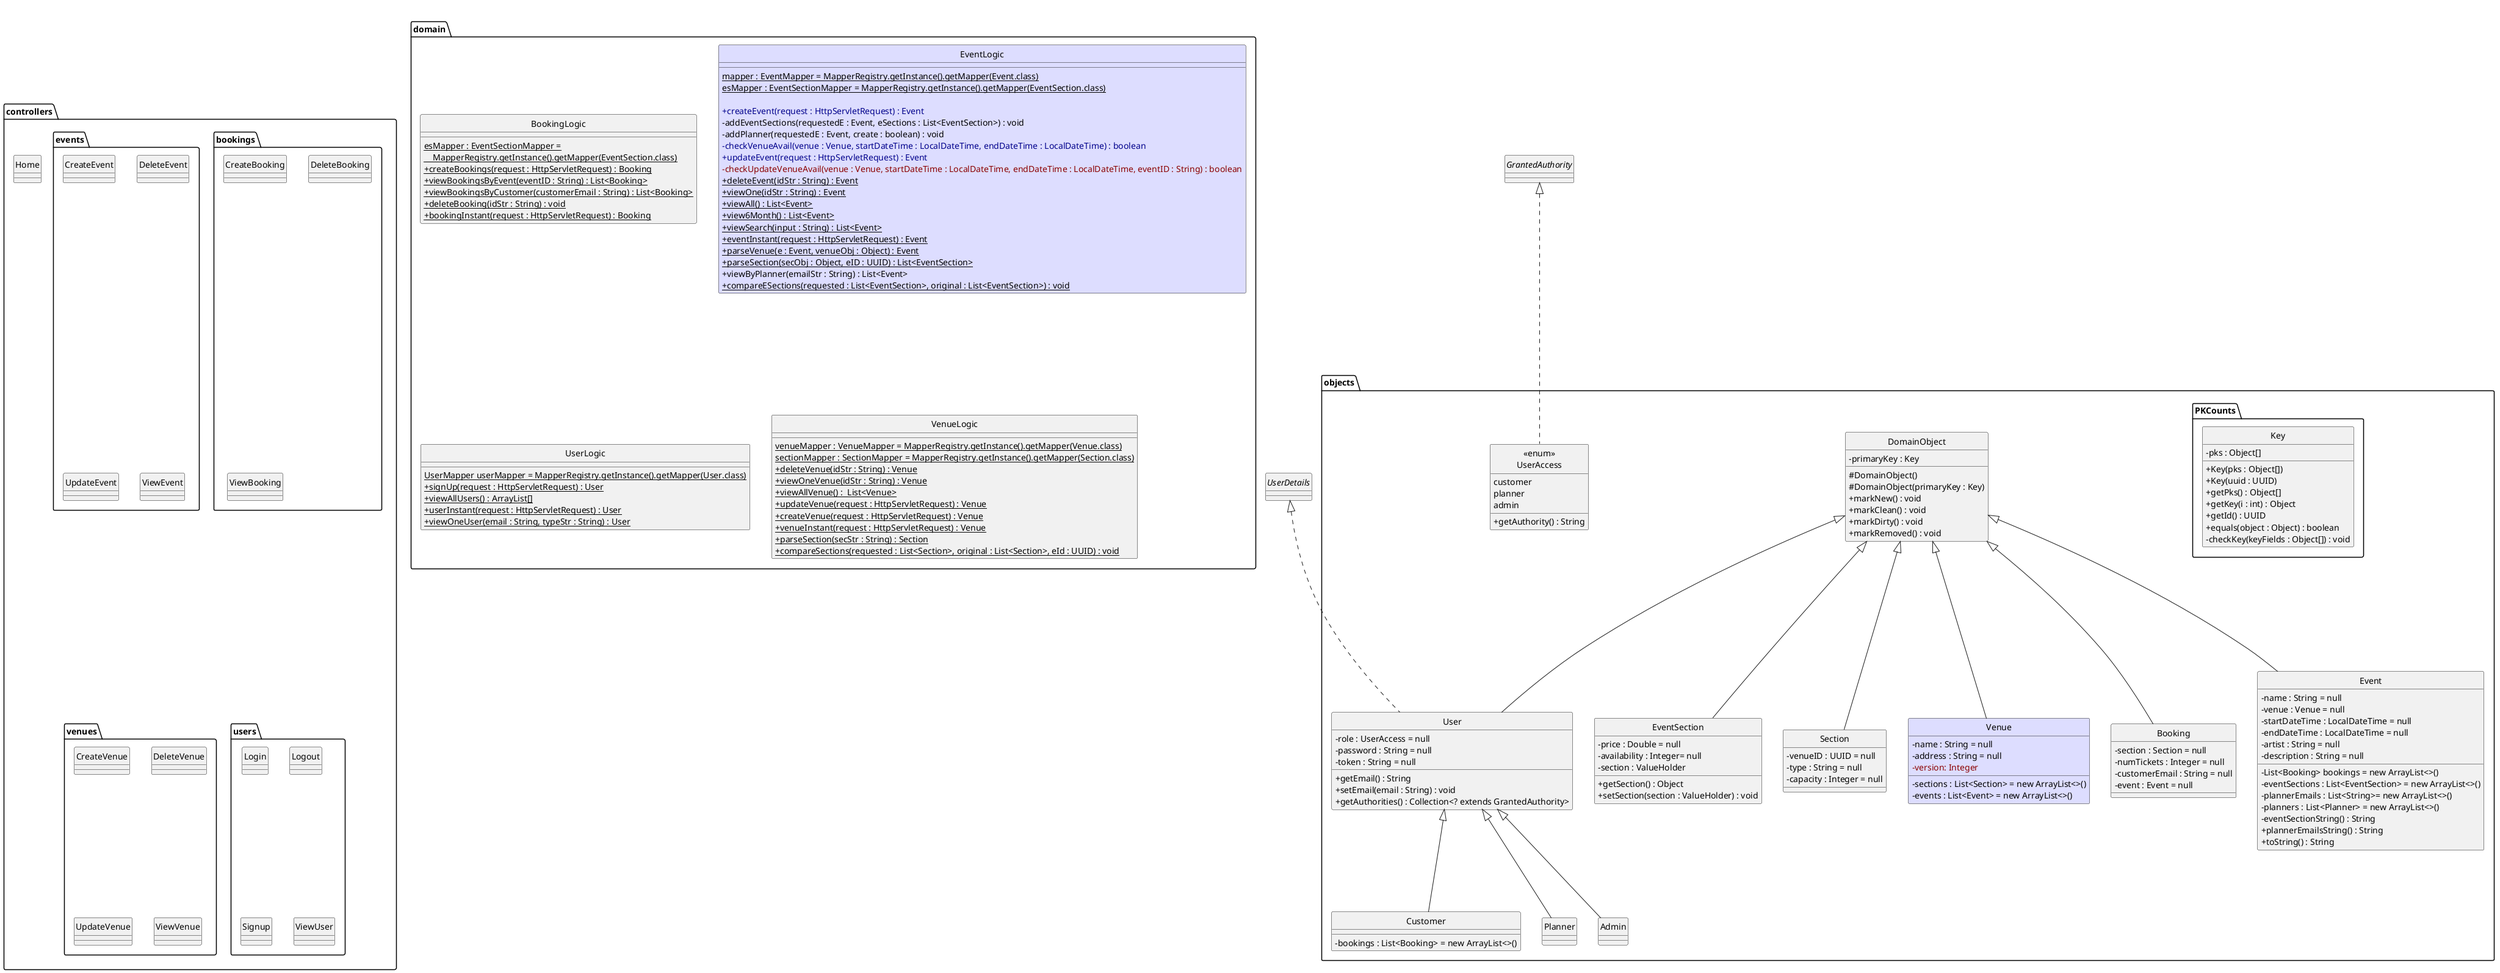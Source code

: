 @startuml
hide circle
skinparam classAttributeIconSize 0

' application
interface application.Command #ffcccc {
  + init(req : HttpServletRequest, rsp : HttpServletResponse) : void
  + process() : void
}
class application.BusinessTransactionCommand #ffcccc implements application.Command {
  + APP_SESSION : String = "appSession"
  + LOCK_REMOVER : String = "removeLock"
  # req : HttpServletRequest
  # rsp : HttpServletResponse
  # startNewBusinessTransaction() : void
  # continueBusinessTransaction() : void
}
class application.ReleaseAllVenueCommand #ffcccc extends application.BusinessTransactionCommand {
}
class application.ReleaseEventCommand #ffcccc extends application.BusinessTransactionCommand {
}
class application.SavedVenueCommand #ffcccc extends application.BusinessTransactionCommand {
}
class application.UpdateVenueCommand #ffcccc extends application.BusinessTransactionCommand {
}
class application.ViewAllVenueCommand #ffcccc extends application.BusinessTransactionCommand {
}
class application.ApplicationSession #ffcccc {
    - id : String
    - user : String = null
    - imap : IdentityHashMap = new IdentityHashMap()
}
class application.AppSessionManager #ffcccc {
    - {static} current : ThreadLocal = new ThreadLocal()
    + {static} getSession() : ApplicationSession
    + {static} setSession(session : ApplicationSession) : void
}

' auth
class auth.JwtTokenUtil {
  - {static} key : Key = Keys.secretKeyFor(SignatureAlgorithm.HS256)
  - {static} EXPIRATION_TIME : long = 3600000
  + {static} generateToken(email : String, role : String) : String
  + {static} getRoleFromToken(token : String) : String
  + {static} getEmailFromToken(token : String) : String
  + {static} validateToken(token : String) : boolean
}
class auth.TokenAuthenticationFilter {
  - HEADER_NAME : String = "Authorization"
  # doFilterInternal(request : HttpServletRequest,\n    response : HttpServletResponse, filterChain : FilterChain) : void
}

' controllers
class controllers.Home {
  ' doGet(request : HttpServletRequest, response : HttpServletResponse) : void
}
class controllers.bookings.CreateBooking {
  ' doGet(request : HttpServletRequest, response : HttpServletResponse) : void
  ' doPost(request : HttpServletRequest, response : HttpServletResponse) : void
}
class controllers.bookings.DeleteBooking {
  ' doGet(request : HttpServletRequest, response : HttpServletResponse) : void
  ' doDelete(request : HttpServletRequest, response : HttpServletResponse) : void
}
class controllers.bookings.ViewBooking {
  ' doGet(request : HttpServletRequest, response : HttpServletResponse) : void
}
class controllers.events.CreateEvent {
  ' doGet(request : HttpServletRequest, response : HttpServletResponse) : void
  ' doPost(request : HttpServletRequest, response : HttpServletResponse) : void
}
class controllers.events.DeleteEvent {
  ' doGet(request : HttpServletRequest, response : HttpServletResponse) : void
  ' doDelete(request : HttpServletRequest, response : HttpServletResponse) : void
}
class controllers.events.UpdateEvent {
  ' doGet(request : HttpServletRequest, response : HttpServletResponse) : void
  ' doPut(request : HttpServletRequest, response : HttpServletResponse) : void
}
class controllers.events.ViewEvent {
  ' doGet(request : HttpServletRequest, response : HttpServletResponse) : void
}
class controllers.users.Login {
  ' doGet(request : HttpServletRequest, response : HttpServletResponse) : void
  ' doPost(request : HttpServletRequest, response : HttpServletResponse) : void
}
class controllers.users.Logout {
  ' doGet(request : HttpServletRequest, response : HttpServletResponse) : void
  ' doPost(request : HttpServletRequest, response : HttpServletResponse) : void
}
class controllers.users.Signup {
  ' doGet(request : HttpServletRequest, response : HttpServletResponse) : void
  ' doPost(request : HttpServletRequest, response : HttpServletResponse) : void
}
class controllers.users.ViewUser {
  ' doGet(request : HttpServletRequest, response : HttpServletResponse) : void
}
class controllers.venues.CreateVenue {
  ' doGet(request : HttpServletRequest, response : HttpServletResponse) : void
  ' doPost(request : HttpServletRequest, response : HttpServletResponse) : void
}
class controllers.venues.DeleteVenue {
  ' doGet(request : HttpServletRequest, response : HttpServletResponse) : void
  ' doDelete(request : HttpServletRequest, response : HttpServletResponse) : void
}
class controllers.venues.UpdateVenue {
  ' doGet(request : HttpServletRequest, response : HttpServletResponse) : void
  ' doPost(request : HttpServletRequest, response : HttpServletResponse) : void
}
class controllers.venues.ViewVenue {
  ' doGet(request : HttpServletRequest, response : HttpServletResponse) : void
}

' util
interface "util.«singleton»\nLockManager" #ffcccc {
    acquireReadLock(lockable : String, owner : String) : boolean
    acquireWriteLock(lockable : String, owner : String) : boolean
    releaseReadLock(lockable : String) : void
    releaseWriteLock(lockable : String) : void
    + {static} getInstance() : LockManager
}
class "util.«singleton»\nReadWriteLockManager" #ffcccc implements "util.«singleton»\nLockManager" {

    - {static} WRITE : int = 1;
    - {static} READ : int = 2;
    - {static} ALL : int = 3;
    - {static} instance : ReadWriteLockManager
    - (SQL script Strings…) {readOnly}
    + acquireReadLock(lockable : String, owner : String) : boolean
    + acquireReadAllLock(lockable : String, owner : String) : boolean
    + acquireWriteLock(lockable : String, owner : String) : boolean
    + releaseWriteLock(lockable : String) : void
    + releaseReadAllLock() : void
    + releaseReadLock(lockable : String) : void
    + releaseAllLock(owner : String) : void
    - hasAnyWriteLock() : boolean
    - hasLock(lockable : String) : boolean
    - hasWriteLock(lockable : String) : boolean
    - hasReadLock(lockable : String) : boolean
}
"util.«singleton»\nReadWriteLockManager" "1"-->"1" "util.«singleton»\nReadWriteLockManager" : instance
class "util.«singleton»\nDBUtil" #ddddff {
  <color:darkRed>-{static} conn : ThreadLocal<Connection> =\n<color:darkRed>　　ThreadLocal.withInitial(() -> { return connection(); })
  + {static} connection() : Connection
  + {static} Connection closeConnection()
  + {static} void getConnection()
  + {static} readSQL(SQL_LOCATION : String) : String
  + {static} initTables() : void
  + {static} cleanUp(s : PreparedStatement, rs : ResultSet) : void
  + {static} cleanUp(s : PreparedStatement) : void
}
"util.«singleton»\nDBUtil" "1"-->"1" "util.«singleton»\nDBUtil" : instance
class util.DomainUtil {
  + {static} parseParams(request : HttpServletRequest) : Map<String, String>
  + {static} <T> compareListsNoPK(List<T> requested, List<T> original) : List<T>[]
  + {static} compareListsOnePKl(List<Section> sections, List<Section> sections1) : List<Section>[]
}
interface util.StatementSource {
  sqlQuery() : String 
  parameters() : Object[]
}
class "util.«singleton»\nUnitOfWork" #ddddff {
  - {static} current : ThreadLocal = new ThreadLocal()
  <color:darkBlue>--{static} conn : Connection = DBUtil.connection()--
  - newObjects : List = new ArrayList()
  - dirtyObjects : List = new ArrayList()
  - removedObjects : List = new ArrayList()
  + registerNew(object : DomainObject) : void
  + registerDirty(object : DomainObject) : void
  + registerRemoved(object : DomainObject) : void
  + registerClean(object : DomainObject) : void
  <color:darkBlue>+commit() : void
  <color:darkRed>+rollback() : void
  - insertNew() : void
  - updateDirty() : void
  - deleteRemoved() : void
  + {static} newCurrent() : void
  + {static} setCurrent(UnitOfWork uow) : void
  + {static} getCurrent() : UnitOfWork
  <color:darkBlue>--+{static} getConn() : Connection--
}
"util.«singleton»\nUnitOfWork" "1"-->"1" "util.«singleton»\nUnitOfWork" : current

' domain
class domain.BookingLogic {
  {static} esMapper : EventSectionMapper =\n    MapperRegistry.getInstance().getMapper(EventSection.class)
  + {static} createBookings(request : HttpServletRequest) : Booking
  + {static} viewBookingsByEvent(eventID : String) : List<Booking>
  + {static} viewBookingsByCustomer(customerEmail : String) : List<Booking>
  + {static} deleteBooking(idStr : String) : void
  + {static} bookingInstant(request : HttpServletRequest) : Booking
}
class domain.EventLogic #ddddff {
    {static} mapper : EventMapper = MapperRegistry.getInstance().getMapper(Event.class)
    {static} esMapper : EventSectionMapper = MapperRegistry.getInstance().getMapper(EventSection.class)

    <color:darkBlue>+createEvent(request : HttpServletRequest) : Event
    - addEventSections(requestedE : Event, eSections : List<EventSection>) : void
    - addPlanner(requestedE : Event, create : boolean) : void
    <color:darkBlue>-checkVenueAvail(venue : Venue, startDateTime : LocalDateTime, endDateTime : LocalDateTime) : boolean
    <color:darkBlue>+updateEvent(request : HttpServletRequest) : Event
    <color:darkRed>-checkUpdateVenueAvail(venue : Venue, startDateTime : LocalDateTime, endDateTime : LocalDateTime, eventID : String) : boolean
    + {static} deleteEvent(idStr : String) : Event
    + {static} viewOne(idStr : String) : Event
    + {static} viewAll() : List<Event>
    + {static} view6Month() : List<Event>
    + {static} viewSearch(input : String) : List<Event>
    + {static} eventInstant(request : HttpServletRequest) : Event
    + {static} parseVenue(e : Event, venueObj : Object) : Event
    + {static} parseSection(secObj : Object, eID : UUID) : List<EventSection>
    + viewByPlanner(emailStr : String) : List<Event> 
    + {static} compareESections(requested : List<EventSection>, original : List<EventSection>) : void
}
class domain.UserLogic {
  {static} UserMapper userMapper = MapperRegistry.getInstance().getMapper(User.class)
  + {static} signUp(request : HttpServletRequest) : User
  + {static} viewAllUsers() : ArrayList[]
  + {static} userInstant(request : HttpServletRequest) : User
  + {static} viewOneUser(email : String, typeStr : String) : User
}
class domain.VenueLogic {
  {static} venueMapper : VenueMapper = MapperRegistry.getInstance().getMapper(Venue.class)
  {static} sectionMapper : SectionMapper = MapperRegistry.getInstance().getMapper(Section.class)
  + {static} deleteVenue(idStr : String) : Venue
  + {static} viewOneVenue(idStr : String) : Venue
  + {static} viewAllVenue() :  List<Venue>
  + {static} updateVenue(request : HttpServletRequest) : Venue
  + {static} createVenue(request : HttpServletRequest) : Venue
  + {static} venueInstant(request : HttpServletRequest) : Venue
  + {static} parseSection(secStr : String) : Section
  + {static} compareSections(requested : List<Section>, original : List<Section>, eId : UUID) : void
}

' mappers
class mappers.lazyLoad.ValueHolder {
  - value : Object
  - loader : ValueLoader
  + ValueHolder(loader : ValueLoader)
  + getValue() : Object
}
interface mappers.lazyLoad.ValueLoader {
  load(conn : Connection) : Object
}
class mappers.lazyLoad.SectionLoader implements mappers.lazyLoad.ValueLoader {
  - sectionId : UUID
  + SectionLoader(id : UUID)
  + load(conn : Connection) : Object
}

' objects
class objects.PKCounts.Key {
  - pks : Object[]
  + Key(pks : Object[])
  + Key(uuid : UUID)
  + getPks() : Object[]
  + getKey(i : int) : Object
  + getId() : UUID
  + equals(object : Object) : boolean
  - checkKey(keyFields : Object[]) : void
}
class objects.DomainObject {
  - primaryKey : Key
  # DomainObject()
  # DomainObject(primaryKey : Key)
  + markNew() : void
  + markClean() : void
  + markDirty() : void
  + markRemoved() : void
}
class objects.Admin extends objects.User {
}
class objects.Booking extends objects.DomainObject {
    - section : Section = null
    - numTickets : Integer = null
    - customerEmail : String = null
    - event : Event = null
}
class objects.Customer extends objects.User {
  - bookings : List<Booking> = new ArrayList<>()
}
class objects.Event extends objects.DomainObject {
    - name : String = null
    - venue : Venue = null
    - startDateTime : LocalDateTime = null
    - endDateTime : LocalDateTime = null
    - artist : String = null
    - description : String = null
    - List<Booking> bookings = new ArrayList<>()
    - eventSections : List<EventSection> = new ArrayList<>()
    - plannerEmails : List<String>= new ArrayList<>()
    - planners : List<Planner> = new ArrayList<>()
    - eventSectionString() : String
    + plannerEmailsString() : String
    + toString() : String
}
class objects.EventSection extends objects.DomainObject {
    - price : Double = null
    - availability : Integer= null
    - section : ValueHolder
    + getSection() : Object
    + setSection(section : ValueHolder) : void
}
class objects.Planner extends objects.User {

}
class objects.Section extends objects.DomainObject {
  - venueID : UUID = null
  - type : String = null
  - capacity : Integer = null
}
class objects.User extends objects.DomainObject implements UserDetails {
  - role : UserAccess = null
  - password : String = null
  - token : String = null
  + getEmail() : String
  + setEmail(email : String) : void
  + getAuthorities() : Collection<? extends GrantedAuthority>
}
enum "objects.<<enum>>\nUserAccess" implements GrantedAuthority {
  customer
  planner
  admin
  + getAuthority() : String
}
class objects.Venue #ddddff extends objects.DomainObject {
  - name : String = null
  - address : String = null
  - sections : List<Section> = new ArrayList<>()
  - events : List<Event> = new ArrayList<>()
  <color:darkRed>-version: Integer
}

abstract mappers.AbstractMapper #ddddff {
  {static} conn : Connection = DBUtil.connection()
  + getConn() : Connection
  # loadedMap : Map = new HashMap()
  + find(key : Key) : DomainObject
  + findMany(source : StatementSource) : List<DomainObject> 
  # doFind(key : Key, finder : PreparedStatement) : void
  # load(rs : ResultSet) : DomainObject
  # load(key : Key, rs : ResultSet) : DomainObject
  # loadAll(rs : ResultSet) : List<DomainObject> 
  {abstract} # doLoad(key : Key, rs : ResultSet) : DomainObject
  # addKey(rs : ResultSet) : Key
  + insert(object : DomainObject, conn : Connection) : Key
  {abstract} # insertData(object : DomainObject, statement : PreparedStatement) : void
  # insertKey(object : DomainObject, statement : PreparedStatement) : void
  <color:darkBlue>+update(object : DomainObject, conn : Connection) : void
  {abstract} # doUpdate(object : DomainObject, statement : PreparedStatement) : void
  + delete(key : Key, conn : Connection) : void
  # doDelete(key : Key, statement : PreparedStatement) : void
  {abstract} # findStatement() : String
  {abstract} # insertStatement() : String
  {abstract} # updateStatement() : String
  {abstract} # deleteStatement() : String
}
class mappers.BookingMapper #ddddff extends mappers.AbstractMapper {
  - (SQL script Strings…) {readOnly}
  {static} s : PreparedStatementtatement
  {static} sectionMapper : SectionMapper =\n    MapperRegistry.getInstance().getMapper(Section.class)
  <color:darkRed>+findByCustomer(pattern : String) : List
  <color:darkRed>+findByEvent(id : UUID) : List
  <color:darkBlue>--+{static} viewBookingByCustomer(customerEmail : String,--\n    <color:darkBlue>--conn : Connection) : List<Booking>--
  <color:darkBlue>--+{static} viewBookingByEvent(eventID : UUID,--\n    <color:darkBlue>--conn : Connection) : List<Booking>--
  + {static} checkBooking(bId : UUID, conn : Connection) : boolean
  + {static} createBooking(booking : Booking, conn : Connection) : Booking 
  + {static} updateBooking(booking : Booking, conn : Connection) : boolean
  + hasBookingsForEvent(eventId : UUID) : boolean
  <color:darkRed><color:darkBlue>--+{static} deleteBooking(bId : UUID, conn : Connection) : void--
  <color:darkBlue>--+{static} deleteBookingByEvent(eID : UUID, conn : Connection) : void--
}
class "mappers. BookingMapper.«static»\nFindBookingsByCustomer" #ffcccc implements util.StatementSource {
  - customerEmail : String
}
mappers.BookingMapper +-- "mappers. BookingMapper.«static»\nFindBookingsByCustomer"
class "mappers. BookingMapper.«static»\nFindBookingsByEvent" #ffcccc implements util.StatementSource {
  - eventId : UUID
}
mappers.BookingMapper +-- "mappers. BookingMapper.«static»\nFindBookingsByEvent"
class mappers.EventMapper extends mappers.AbstractMapper {
  - (SQL script Strings…) {readOnly}
  {static} s : PreparedStatementtatement = null
  + viewAll() : List
  + findByName(pattern : String) : List
  + Event find(eID : Key)
  # loadPlanners(key : Key) : List
  + findByVenue(vId : UUID) : List
  + viewPlannerByEvent(eID : UUID, conn : Connection) : List<String>
  + {static} checkPlannerEvent(planner : Planner, event : Event, conn : Connection) : boolean
  + createPlannerEvents(planners : List<Planner>, eventID : Key) : void
  + deletePlannerEventsByEvent(eID : Key) : void
  + {static} viewAllPlannerEvents(conn : Connection) : List<Object[]>
  # addKey(rs : ResultSet) : Key
}
class "mappers. EventMapper.«static»\nViewAllEvents" implements util.StatementSource {
}
mappers.EventMapper +-- "mappers. EventMapper.ViewAllEvents"
class "mappers. EventMapper.«static»\nFindEventsByName" implements util.StatementSource {
  - name : String
}
mappers.EventMapper +-- "mappers. EventMapper.FindEventsByName"
class "mappers. EventMapper.«static»\nFindEventsByVenue" implements util.StatementSource {
  - vId : UUID
}
mappers.EventMapper +-- "mappers. EventMapper.FindEventsByVenue"

class mappers.EventSectionMapper #ddddff extends mappers.AbstractMapper {
  - (SQL script Strings…) {readOnly}
  + viewAll() : List
  + findByEvent(pattern : UUID) : List
  <color:darkRed>+updateWithVersionCheck(es : EventSection, connection : Connection) : int
}
class "mappers. EventSectionMapper.«static»\nViewAllEventSections" implements util.StatementSource {
}
mappers.EventSectionMapper +-- "mappers. EventSectionMapper.ViewAllEventSections"
class "mappers. EventSectionMapper.«static»\nFindEventSectionByEvent" implements util.StatementSource {
  - eID : UUID
}
mappers.EventSectionMapper +-- "mappers. EventSectionMapper.FindEventSectionByEvent"

class "mappers.<<singleton>>\nMapperRegistry" {
  - {static} instance : MapperRegistry
  {static} mappers : Map<Class<?>, AbstractMapper>
  + {static} getInstance() : MapperRegistry
  - registerMapper() : void
  + <T extends AbstractMapper> getMapper(o : Object) : T
}

class mappers.SectionMapper extends mappers.AbstractMapper {
  - (SQL script Strings…) {readOnly}
  conn : Connection = DBUtil.connection()
  + viewAll() : List
  + findByVenue(pattern : UUID) : List
  + {static} List<Section> deleteSectionsByVenue(venueId : UUID, conn : Connection)
}
class "mappers. SectionMapper.«static»\nViewAllSection" implements util.StatementSource {}
mappers.SectionMapper +-- "mappers. SectionMapper.ViewAllSection"
class "mappers. SectionMapper.«static»\nfindByVenue" implements util.StatementSource {
  - vID : UUID
}
mappers.SectionMapper +-- "mappers. SectionMapper.findByVenue"

class mappers.UserMapper extends mappers.AbstractMapper {
  - (SQL script Strings…) {readOnly}
  {static} s : PreparedStatementtatement
  + viewAll() : List
  + {static} findUserByToken(token : String, conn : Connection) : User
  + {static} updateUserToken(email : String, token : String, conn : Connection) : void
}
class "mappers. UserMapper.«static»\nViewAllUsers" implements util.StatementSource {
}
mappers.UserMapper +-- "mappers. UserMapper.ViewAllUsers"

class mappers.VenueMapper #ddddff extends mappers.AbstractMapper {
  - (SQL script Strings…) {readOnly}
  + findByName(pattern : String) : List
  + viewAll() : List
  <color:darkRed>+updateVersion(venueID : UUID, currentVersion: int) : void
}
class "mappers. VenueMapper.«static»\nFindVenuesByName" implements util.StatementSource {
  - name : String
}
mappers.VenueMapper +-- "mappers. VenueMapper.FindVenuesByName"
class "mappers. VenueMapper.«static»\nViewAllVenues" implements util.StatementSource {
  - name : String
}
mappers.VenueMapper +-- "mappers. VenueMapper.ViewAllVenues"



' security
class security.SecurityWebApplicationInitializer {
}
class security.WebSecurityConfig {
  - {static} PROPERTY_CORS_ORIGINS_UI : String = "cors.origins.ui" {readOnly}
  + securityFilterChain(http : HttpSecurity) : SecurityFilterChain
  + corsConfigurationSource() : CorsConfigurationSource
}

@enduml
